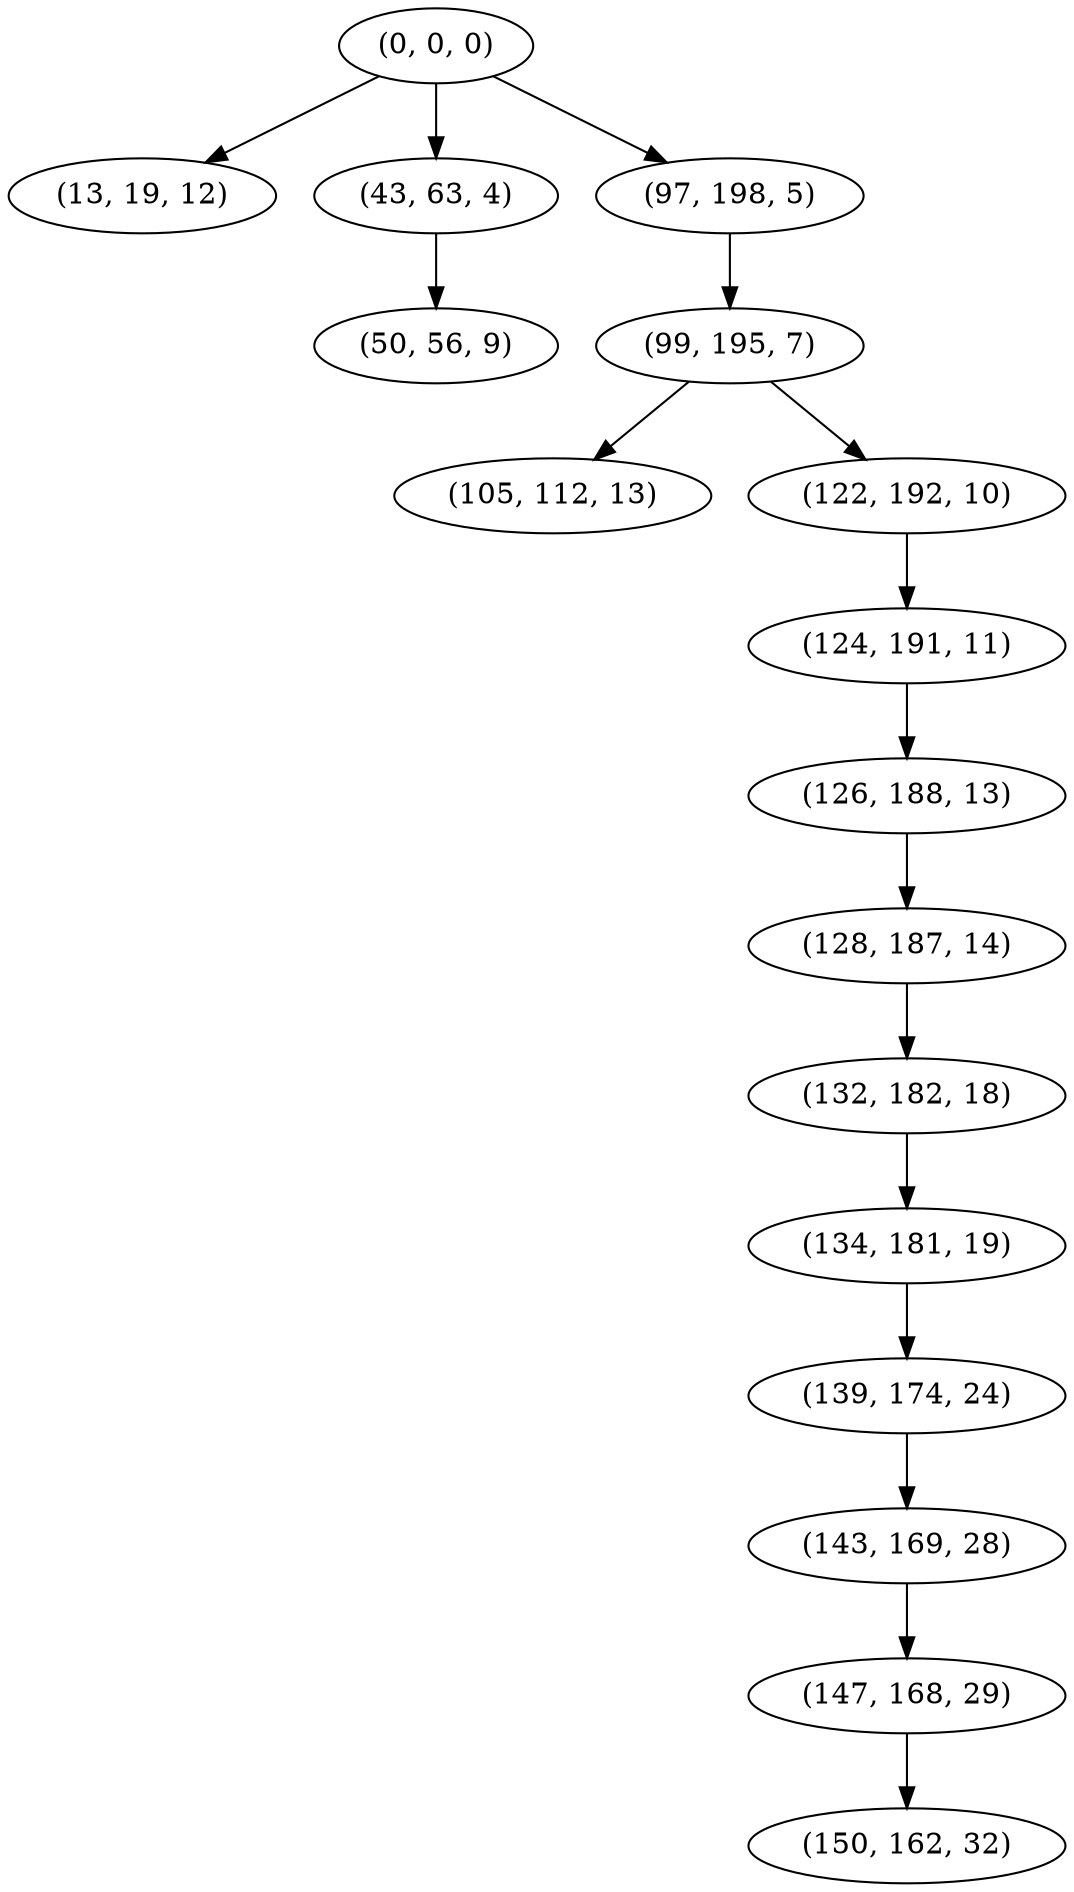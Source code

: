 digraph tree {
    "(0, 0, 0)";
    "(13, 19, 12)";
    "(43, 63, 4)";
    "(50, 56, 9)";
    "(97, 198, 5)";
    "(99, 195, 7)";
    "(105, 112, 13)";
    "(122, 192, 10)";
    "(124, 191, 11)";
    "(126, 188, 13)";
    "(128, 187, 14)";
    "(132, 182, 18)";
    "(134, 181, 19)";
    "(139, 174, 24)";
    "(143, 169, 28)";
    "(147, 168, 29)";
    "(150, 162, 32)";
    "(0, 0, 0)" -> "(13, 19, 12)";
    "(0, 0, 0)" -> "(43, 63, 4)";
    "(0, 0, 0)" -> "(97, 198, 5)";
    "(43, 63, 4)" -> "(50, 56, 9)";
    "(97, 198, 5)" -> "(99, 195, 7)";
    "(99, 195, 7)" -> "(105, 112, 13)";
    "(99, 195, 7)" -> "(122, 192, 10)";
    "(122, 192, 10)" -> "(124, 191, 11)";
    "(124, 191, 11)" -> "(126, 188, 13)";
    "(126, 188, 13)" -> "(128, 187, 14)";
    "(128, 187, 14)" -> "(132, 182, 18)";
    "(132, 182, 18)" -> "(134, 181, 19)";
    "(134, 181, 19)" -> "(139, 174, 24)";
    "(139, 174, 24)" -> "(143, 169, 28)";
    "(143, 169, 28)" -> "(147, 168, 29)";
    "(147, 168, 29)" -> "(150, 162, 32)";
}
